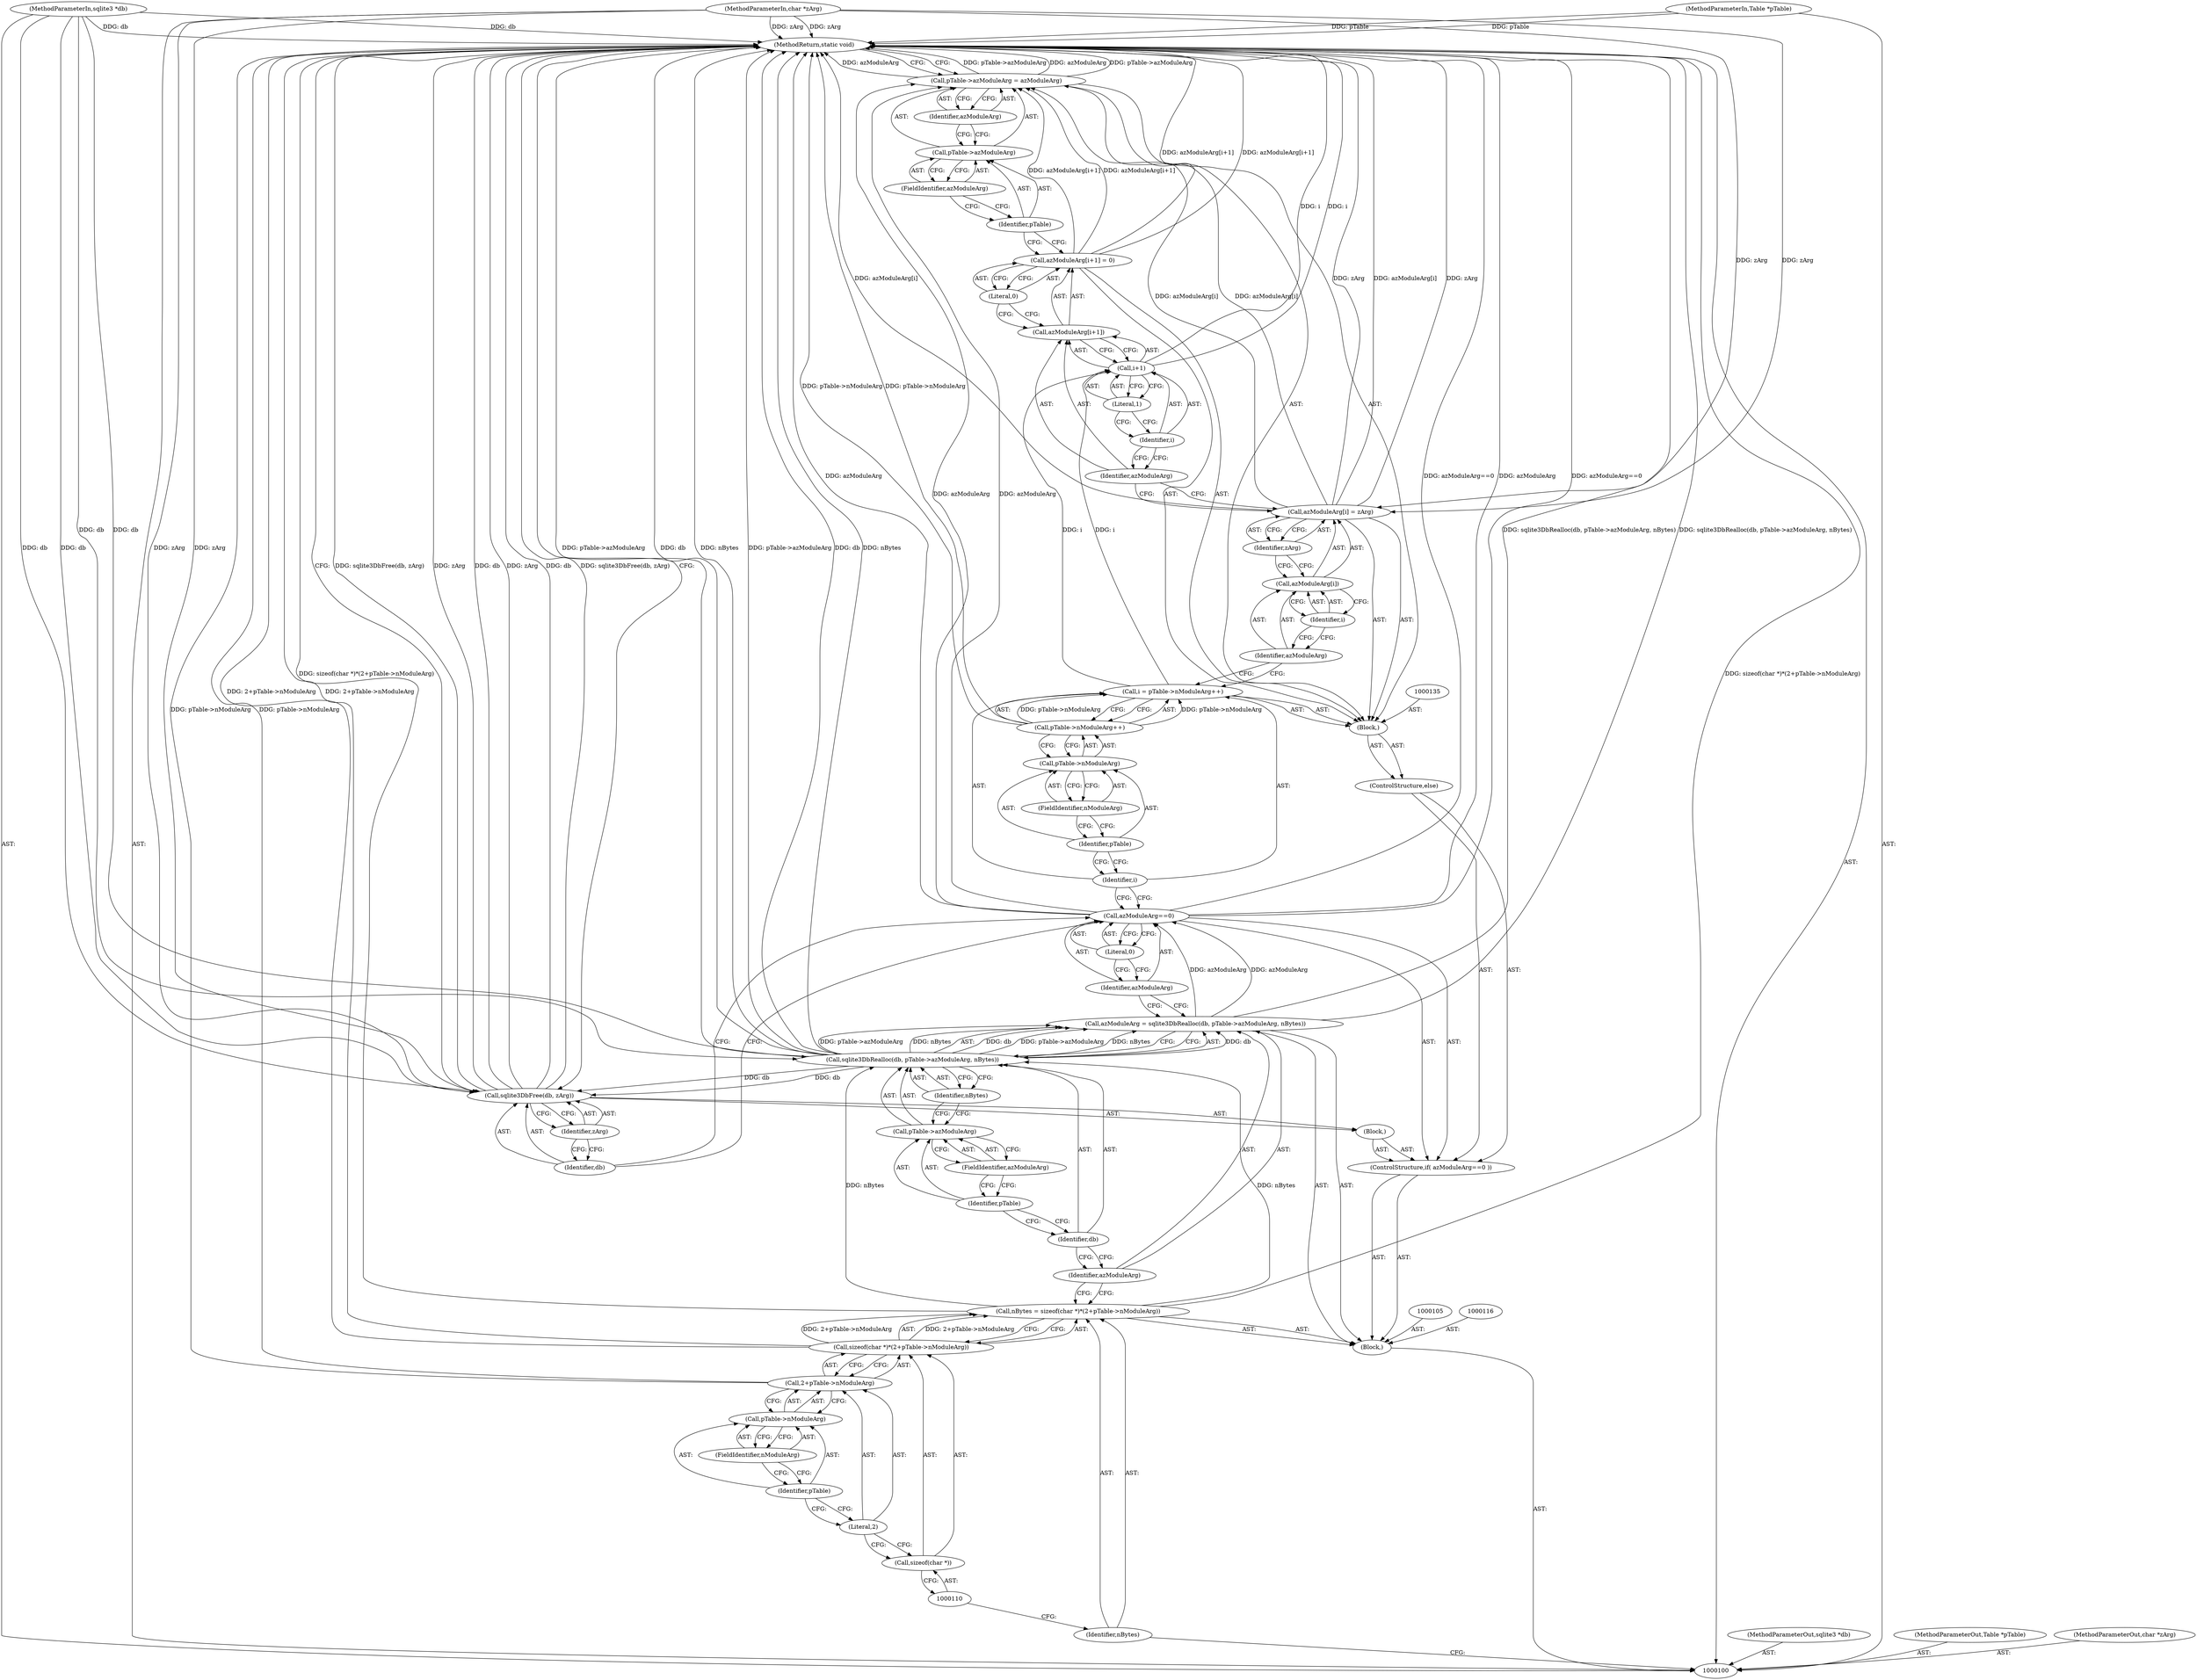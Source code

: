 digraph "1_Chrome_517ac71c9ee27f856f9becde8abea7d1604af9d4_0" {
"1000159" [label="(MethodReturn,static void)"];
"1000101" [label="(MethodParameterIn,sqlite3 *db)"];
"1000217" [label="(MethodParameterOut,sqlite3 *db)"];
"1000102" [label="(MethodParameterIn,Table *pTable)"];
"1000218" [label="(MethodParameterOut,Table *pTable)"];
"1000103" [label="(MethodParameterIn,char *zArg)"];
"1000219" [label="(MethodParameterOut,char *zArg)"];
"1000104" [label="(Block,)"];
"1000150" [label="(Call,i+1)"];
"1000151" [label="(Identifier,i)"];
"1000152" [label="(Literal,1)"];
"1000153" [label="(Literal,0)"];
"1000147" [label="(Call,azModuleArg[i+1] = 0)"];
"1000148" [label="(Call,azModuleArg[i+1])"];
"1000149" [label="(Identifier,azModuleArg)"];
"1000157" [label="(FieldIdentifier,azModuleArg)"];
"1000158" [label="(Identifier,azModuleArg)"];
"1000154" [label="(Call,pTable->azModuleArg = azModuleArg)"];
"1000155" [label="(Call,pTable->azModuleArg)"];
"1000156" [label="(Identifier,pTable)"];
"1000108" [label="(Call,sizeof(char *)*(2+pTable->nModuleArg))"];
"1000109" [label="(Call,sizeof(char *))"];
"1000111" [label="(Call,2+pTable->nModuleArg)"];
"1000112" [label="(Literal,2)"];
"1000113" [label="(Call,pTable->nModuleArg)"];
"1000114" [label="(Identifier,pTable)"];
"1000115" [label="(FieldIdentifier,nModuleArg)"];
"1000106" [label="(Call,nBytes = sizeof(char *)*(2+pTable->nModuleArg))"];
"1000107" [label="(Identifier,nBytes)"];
"1000119" [label="(Call,sqlite3DbRealloc(db, pTable->azModuleArg, nBytes))"];
"1000117" [label="(Call,azModuleArg = sqlite3DbRealloc(db, pTable->azModuleArg, nBytes))"];
"1000118" [label="(Identifier,azModuleArg)"];
"1000120" [label="(Identifier,db)"];
"1000121" [label="(Call,pTable->azModuleArg)"];
"1000122" [label="(Identifier,pTable)"];
"1000123" [label="(FieldIdentifier,azModuleArg)"];
"1000124" [label="(Identifier,nBytes)"];
"1000128" [label="(Literal,0)"];
"1000129" [label="(Block,)"];
"1000125" [label="(ControlStructure,if( azModuleArg==0 ))"];
"1000126" [label="(Call,azModuleArg==0)"];
"1000127" [label="(Identifier,azModuleArg)"];
"1000131" [label="(Identifier,db)"];
"1000132" [label="(Identifier,zArg)"];
"1000130" [label="(Call,sqlite3DbFree(db, zArg))"];
"1000133" [label="(ControlStructure,else)"];
"1000138" [label="(Call,pTable->nModuleArg++)"];
"1000139" [label="(Call,pTable->nModuleArg)"];
"1000140" [label="(Identifier,pTable)"];
"1000141" [label="(FieldIdentifier,nModuleArg)"];
"1000134" [label="(Block,)"];
"1000136" [label="(Call,i = pTable->nModuleArg++)"];
"1000137" [label="(Identifier,i)"];
"1000145" [label="(Identifier,i)"];
"1000146" [label="(Identifier,zArg)"];
"1000142" [label="(Call,azModuleArg[i] = zArg)"];
"1000143" [label="(Call,azModuleArg[i])"];
"1000144" [label="(Identifier,azModuleArg)"];
"1000159" -> "1000100"  [label="AST: "];
"1000159" -> "1000130"  [label="CFG: "];
"1000159" -> "1000154"  [label="CFG: "];
"1000106" -> "1000159"  [label="DDG: sizeof(char *)*(2+pTable->nModuleArg)"];
"1000150" -> "1000159"  [label="DDG: i"];
"1000119" -> "1000159"  [label="DDG: pTable->azModuleArg"];
"1000119" -> "1000159"  [label="DDG: db"];
"1000119" -> "1000159"  [label="DDG: nBytes"];
"1000147" -> "1000159"  [label="DDG: azModuleArg[i+1]"];
"1000126" -> "1000159"  [label="DDG: azModuleArg"];
"1000126" -> "1000159"  [label="DDG: azModuleArg==0"];
"1000102" -> "1000159"  [label="DDG: pTable"];
"1000117" -> "1000159"  [label="DDG: sqlite3DbRealloc(db, pTable->azModuleArg, nBytes)"];
"1000142" -> "1000159"  [label="DDG: zArg"];
"1000142" -> "1000159"  [label="DDG: azModuleArg[i]"];
"1000130" -> "1000159"  [label="DDG: sqlite3DbFree(db, zArg)"];
"1000130" -> "1000159"  [label="DDG: zArg"];
"1000130" -> "1000159"  [label="DDG: db"];
"1000138" -> "1000159"  [label="DDG: pTable->nModuleArg"];
"1000154" -> "1000159"  [label="DDG: pTable->azModuleArg"];
"1000154" -> "1000159"  [label="DDG: azModuleArg"];
"1000103" -> "1000159"  [label="DDG: zArg"];
"1000111" -> "1000159"  [label="DDG: pTable->nModuleArg"];
"1000101" -> "1000159"  [label="DDG: db"];
"1000108" -> "1000159"  [label="DDG: 2+pTable->nModuleArg"];
"1000101" -> "1000100"  [label="AST: "];
"1000101" -> "1000159"  [label="DDG: db"];
"1000101" -> "1000119"  [label="DDG: db"];
"1000101" -> "1000130"  [label="DDG: db"];
"1000217" -> "1000100"  [label="AST: "];
"1000102" -> "1000100"  [label="AST: "];
"1000102" -> "1000159"  [label="DDG: pTable"];
"1000218" -> "1000100"  [label="AST: "];
"1000103" -> "1000100"  [label="AST: "];
"1000103" -> "1000159"  [label="DDG: zArg"];
"1000103" -> "1000130"  [label="DDG: zArg"];
"1000103" -> "1000142"  [label="DDG: zArg"];
"1000219" -> "1000100"  [label="AST: "];
"1000104" -> "1000100"  [label="AST: "];
"1000105" -> "1000104"  [label="AST: "];
"1000106" -> "1000104"  [label="AST: "];
"1000116" -> "1000104"  [label="AST: "];
"1000117" -> "1000104"  [label="AST: "];
"1000125" -> "1000104"  [label="AST: "];
"1000150" -> "1000148"  [label="AST: "];
"1000150" -> "1000152"  [label="CFG: "];
"1000151" -> "1000150"  [label="AST: "];
"1000152" -> "1000150"  [label="AST: "];
"1000148" -> "1000150"  [label="CFG: "];
"1000150" -> "1000159"  [label="DDG: i"];
"1000136" -> "1000150"  [label="DDG: i"];
"1000151" -> "1000150"  [label="AST: "];
"1000151" -> "1000149"  [label="CFG: "];
"1000152" -> "1000151"  [label="CFG: "];
"1000152" -> "1000150"  [label="AST: "];
"1000152" -> "1000151"  [label="CFG: "];
"1000150" -> "1000152"  [label="CFG: "];
"1000153" -> "1000147"  [label="AST: "];
"1000153" -> "1000148"  [label="CFG: "];
"1000147" -> "1000153"  [label="CFG: "];
"1000147" -> "1000134"  [label="AST: "];
"1000147" -> "1000153"  [label="CFG: "];
"1000148" -> "1000147"  [label="AST: "];
"1000153" -> "1000147"  [label="AST: "];
"1000156" -> "1000147"  [label="CFG: "];
"1000147" -> "1000159"  [label="DDG: azModuleArg[i+1]"];
"1000147" -> "1000154"  [label="DDG: azModuleArg[i+1]"];
"1000148" -> "1000147"  [label="AST: "];
"1000148" -> "1000150"  [label="CFG: "];
"1000149" -> "1000148"  [label="AST: "];
"1000150" -> "1000148"  [label="AST: "];
"1000153" -> "1000148"  [label="CFG: "];
"1000149" -> "1000148"  [label="AST: "];
"1000149" -> "1000142"  [label="CFG: "];
"1000151" -> "1000149"  [label="CFG: "];
"1000157" -> "1000155"  [label="AST: "];
"1000157" -> "1000156"  [label="CFG: "];
"1000155" -> "1000157"  [label="CFG: "];
"1000158" -> "1000154"  [label="AST: "];
"1000158" -> "1000155"  [label="CFG: "];
"1000154" -> "1000158"  [label="CFG: "];
"1000154" -> "1000134"  [label="AST: "];
"1000154" -> "1000158"  [label="CFG: "];
"1000155" -> "1000154"  [label="AST: "];
"1000158" -> "1000154"  [label="AST: "];
"1000159" -> "1000154"  [label="CFG: "];
"1000154" -> "1000159"  [label="DDG: pTable->azModuleArg"];
"1000154" -> "1000159"  [label="DDG: azModuleArg"];
"1000147" -> "1000154"  [label="DDG: azModuleArg[i+1]"];
"1000126" -> "1000154"  [label="DDG: azModuleArg"];
"1000142" -> "1000154"  [label="DDG: azModuleArg[i]"];
"1000155" -> "1000154"  [label="AST: "];
"1000155" -> "1000157"  [label="CFG: "];
"1000156" -> "1000155"  [label="AST: "];
"1000157" -> "1000155"  [label="AST: "];
"1000158" -> "1000155"  [label="CFG: "];
"1000156" -> "1000155"  [label="AST: "];
"1000156" -> "1000147"  [label="CFG: "];
"1000157" -> "1000156"  [label="CFG: "];
"1000108" -> "1000106"  [label="AST: "];
"1000108" -> "1000111"  [label="CFG: "];
"1000109" -> "1000108"  [label="AST: "];
"1000111" -> "1000108"  [label="AST: "];
"1000106" -> "1000108"  [label="CFG: "];
"1000108" -> "1000159"  [label="DDG: 2+pTable->nModuleArg"];
"1000108" -> "1000106"  [label="DDG: 2+pTable->nModuleArg"];
"1000109" -> "1000108"  [label="AST: "];
"1000109" -> "1000110"  [label="CFG: "];
"1000110" -> "1000109"  [label="AST: "];
"1000112" -> "1000109"  [label="CFG: "];
"1000111" -> "1000108"  [label="AST: "];
"1000111" -> "1000113"  [label="CFG: "];
"1000112" -> "1000111"  [label="AST: "];
"1000113" -> "1000111"  [label="AST: "];
"1000108" -> "1000111"  [label="CFG: "];
"1000111" -> "1000159"  [label="DDG: pTable->nModuleArg"];
"1000112" -> "1000111"  [label="AST: "];
"1000112" -> "1000109"  [label="CFG: "];
"1000114" -> "1000112"  [label="CFG: "];
"1000113" -> "1000111"  [label="AST: "];
"1000113" -> "1000115"  [label="CFG: "];
"1000114" -> "1000113"  [label="AST: "];
"1000115" -> "1000113"  [label="AST: "];
"1000111" -> "1000113"  [label="CFG: "];
"1000114" -> "1000113"  [label="AST: "];
"1000114" -> "1000112"  [label="CFG: "];
"1000115" -> "1000114"  [label="CFG: "];
"1000115" -> "1000113"  [label="AST: "];
"1000115" -> "1000114"  [label="CFG: "];
"1000113" -> "1000115"  [label="CFG: "];
"1000106" -> "1000104"  [label="AST: "];
"1000106" -> "1000108"  [label="CFG: "];
"1000107" -> "1000106"  [label="AST: "];
"1000108" -> "1000106"  [label="AST: "];
"1000118" -> "1000106"  [label="CFG: "];
"1000106" -> "1000159"  [label="DDG: sizeof(char *)*(2+pTable->nModuleArg)"];
"1000108" -> "1000106"  [label="DDG: 2+pTable->nModuleArg"];
"1000106" -> "1000119"  [label="DDG: nBytes"];
"1000107" -> "1000106"  [label="AST: "];
"1000107" -> "1000100"  [label="CFG: "];
"1000110" -> "1000107"  [label="CFG: "];
"1000119" -> "1000117"  [label="AST: "];
"1000119" -> "1000124"  [label="CFG: "];
"1000120" -> "1000119"  [label="AST: "];
"1000121" -> "1000119"  [label="AST: "];
"1000124" -> "1000119"  [label="AST: "];
"1000117" -> "1000119"  [label="CFG: "];
"1000119" -> "1000159"  [label="DDG: pTable->azModuleArg"];
"1000119" -> "1000159"  [label="DDG: db"];
"1000119" -> "1000159"  [label="DDG: nBytes"];
"1000119" -> "1000117"  [label="DDG: db"];
"1000119" -> "1000117"  [label="DDG: pTable->azModuleArg"];
"1000119" -> "1000117"  [label="DDG: nBytes"];
"1000101" -> "1000119"  [label="DDG: db"];
"1000106" -> "1000119"  [label="DDG: nBytes"];
"1000119" -> "1000130"  [label="DDG: db"];
"1000117" -> "1000104"  [label="AST: "];
"1000117" -> "1000119"  [label="CFG: "];
"1000118" -> "1000117"  [label="AST: "];
"1000119" -> "1000117"  [label="AST: "];
"1000127" -> "1000117"  [label="CFG: "];
"1000117" -> "1000159"  [label="DDG: sqlite3DbRealloc(db, pTable->azModuleArg, nBytes)"];
"1000119" -> "1000117"  [label="DDG: db"];
"1000119" -> "1000117"  [label="DDG: pTable->azModuleArg"];
"1000119" -> "1000117"  [label="DDG: nBytes"];
"1000117" -> "1000126"  [label="DDG: azModuleArg"];
"1000118" -> "1000117"  [label="AST: "];
"1000118" -> "1000106"  [label="CFG: "];
"1000120" -> "1000118"  [label="CFG: "];
"1000120" -> "1000119"  [label="AST: "];
"1000120" -> "1000118"  [label="CFG: "];
"1000122" -> "1000120"  [label="CFG: "];
"1000121" -> "1000119"  [label="AST: "];
"1000121" -> "1000123"  [label="CFG: "];
"1000122" -> "1000121"  [label="AST: "];
"1000123" -> "1000121"  [label="AST: "];
"1000124" -> "1000121"  [label="CFG: "];
"1000122" -> "1000121"  [label="AST: "];
"1000122" -> "1000120"  [label="CFG: "];
"1000123" -> "1000122"  [label="CFG: "];
"1000123" -> "1000121"  [label="AST: "];
"1000123" -> "1000122"  [label="CFG: "];
"1000121" -> "1000123"  [label="CFG: "];
"1000124" -> "1000119"  [label="AST: "];
"1000124" -> "1000121"  [label="CFG: "];
"1000119" -> "1000124"  [label="CFG: "];
"1000128" -> "1000126"  [label="AST: "];
"1000128" -> "1000127"  [label="CFG: "];
"1000126" -> "1000128"  [label="CFG: "];
"1000129" -> "1000125"  [label="AST: "];
"1000130" -> "1000129"  [label="AST: "];
"1000125" -> "1000104"  [label="AST: "];
"1000126" -> "1000125"  [label="AST: "];
"1000129" -> "1000125"  [label="AST: "];
"1000133" -> "1000125"  [label="AST: "];
"1000126" -> "1000125"  [label="AST: "];
"1000126" -> "1000128"  [label="CFG: "];
"1000127" -> "1000126"  [label="AST: "];
"1000128" -> "1000126"  [label="AST: "];
"1000131" -> "1000126"  [label="CFG: "];
"1000137" -> "1000126"  [label="CFG: "];
"1000126" -> "1000159"  [label="DDG: azModuleArg"];
"1000126" -> "1000159"  [label="DDG: azModuleArg==0"];
"1000117" -> "1000126"  [label="DDG: azModuleArg"];
"1000126" -> "1000154"  [label="DDG: azModuleArg"];
"1000127" -> "1000126"  [label="AST: "];
"1000127" -> "1000117"  [label="CFG: "];
"1000128" -> "1000127"  [label="CFG: "];
"1000131" -> "1000130"  [label="AST: "];
"1000131" -> "1000126"  [label="CFG: "];
"1000132" -> "1000131"  [label="CFG: "];
"1000132" -> "1000130"  [label="AST: "];
"1000132" -> "1000131"  [label="CFG: "];
"1000130" -> "1000132"  [label="CFG: "];
"1000130" -> "1000129"  [label="AST: "];
"1000130" -> "1000132"  [label="CFG: "];
"1000131" -> "1000130"  [label="AST: "];
"1000132" -> "1000130"  [label="AST: "];
"1000159" -> "1000130"  [label="CFG: "];
"1000130" -> "1000159"  [label="DDG: sqlite3DbFree(db, zArg)"];
"1000130" -> "1000159"  [label="DDG: zArg"];
"1000130" -> "1000159"  [label="DDG: db"];
"1000119" -> "1000130"  [label="DDG: db"];
"1000101" -> "1000130"  [label="DDG: db"];
"1000103" -> "1000130"  [label="DDG: zArg"];
"1000133" -> "1000125"  [label="AST: "];
"1000134" -> "1000133"  [label="AST: "];
"1000138" -> "1000136"  [label="AST: "];
"1000138" -> "1000139"  [label="CFG: "];
"1000139" -> "1000138"  [label="AST: "];
"1000136" -> "1000138"  [label="CFG: "];
"1000138" -> "1000159"  [label="DDG: pTable->nModuleArg"];
"1000138" -> "1000136"  [label="DDG: pTable->nModuleArg"];
"1000139" -> "1000138"  [label="AST: "];
"1000139" -> "1000141"  [label="CFG: "];
"1000140" -> "1000139"  [label="AST: "];
"1000141" -> "1000139"  [label="AST: "];
"1000138" -> "1000139"  [label="CFG: "];
"1000140" -> "1000139"  [label="AST: "];
"1000140" -> "1000137"  [label="CFG: "];
"1000141" -> "1000140"  [label="CFG: "];
"1000141" -> "1000139"  [label="AST: "];
"1000141" -> "1000140"  [label="CFG: "];
"1000139" -> "1000141"  [label="CFG: "];
"1000134" -> "1000133"  [label="AST: "];
"1000135" -> "1000134"  [label="AST: "];
"1000136" -> "1000134"  [label="AST: "];
"1000142" -> "1000134"  [label="AST: "];
"1000147" -> "1000134"  [label="AST: "];
"1000154" -> "1000134"  [label="AST: "];
"1000136" -> "1000134"  [label="AST: "];
"1000136" -> "1000138"  [label="CFG: "];
"1000137" -> "1000136"  [label="AST: "];
"1000138" -> "1000136"  [label="AST: "];
"1000144" -> "1000136"  [label="CFG: "];
"1000138" -> "1000136"  [label="DDG: pTable->nModuleArg"];
"1000136" -> "1000150"  [label="DDG: i"];
"1000137" -> "1000136"  [label="AST: "];
"1000137" -> "1000126"  [label="CFG: "];
"1000140" -> "1000137"  [label="CFG: "];
"1000145" -> "1000143"  [label="AST: "];
"1000145" -> "1000144"  [label="CFG: "];
"1000143" -> "1000145"  [label="CFG: "];
"1000146" -> "1000142"  [label="AST: "];
"1000146" -> "1000143"  [label="CFG: "];
"1000142" -> "1000146"  [label="CFG: "];
"1000142" -> "1000134"  [label="AST: "];
"1000142" -> "1000146"  [label="CFG: "];
"1000143" -> "1000142"  [label="AST: "];
"1000146" -> "1000142"  [label="AST: "];
"1000149" -> "1000142"  [label="CFG: "];
"1000142" -> "1000159"  [label="DDG: zArg"];
"1000142" -> "1000159"  [label="DDG: azModuleArg[i]"];
"1000103" -> "1000142"  [label="DDG: zArg"];
"1000142" -> "1000154"  [label="DDG: azModuleArg[i]"];
"1000143" -> "1000142"  [label="AST: "];
"1000143" -> "1000145"  [label="CFG: "];
"1000144" -> "1000143"  [label="AST: "];
"1000145" -> "1000143"  [label="AST: "];
"1000146" -> "1000143"  [label="CFG: "];
"1000144" -> "1000143"  [label="AST: "];
"1000144" -> "1000136"  [label="CFG: "];
"1000145" -> "1000144"  [label="CFG: "];
}
